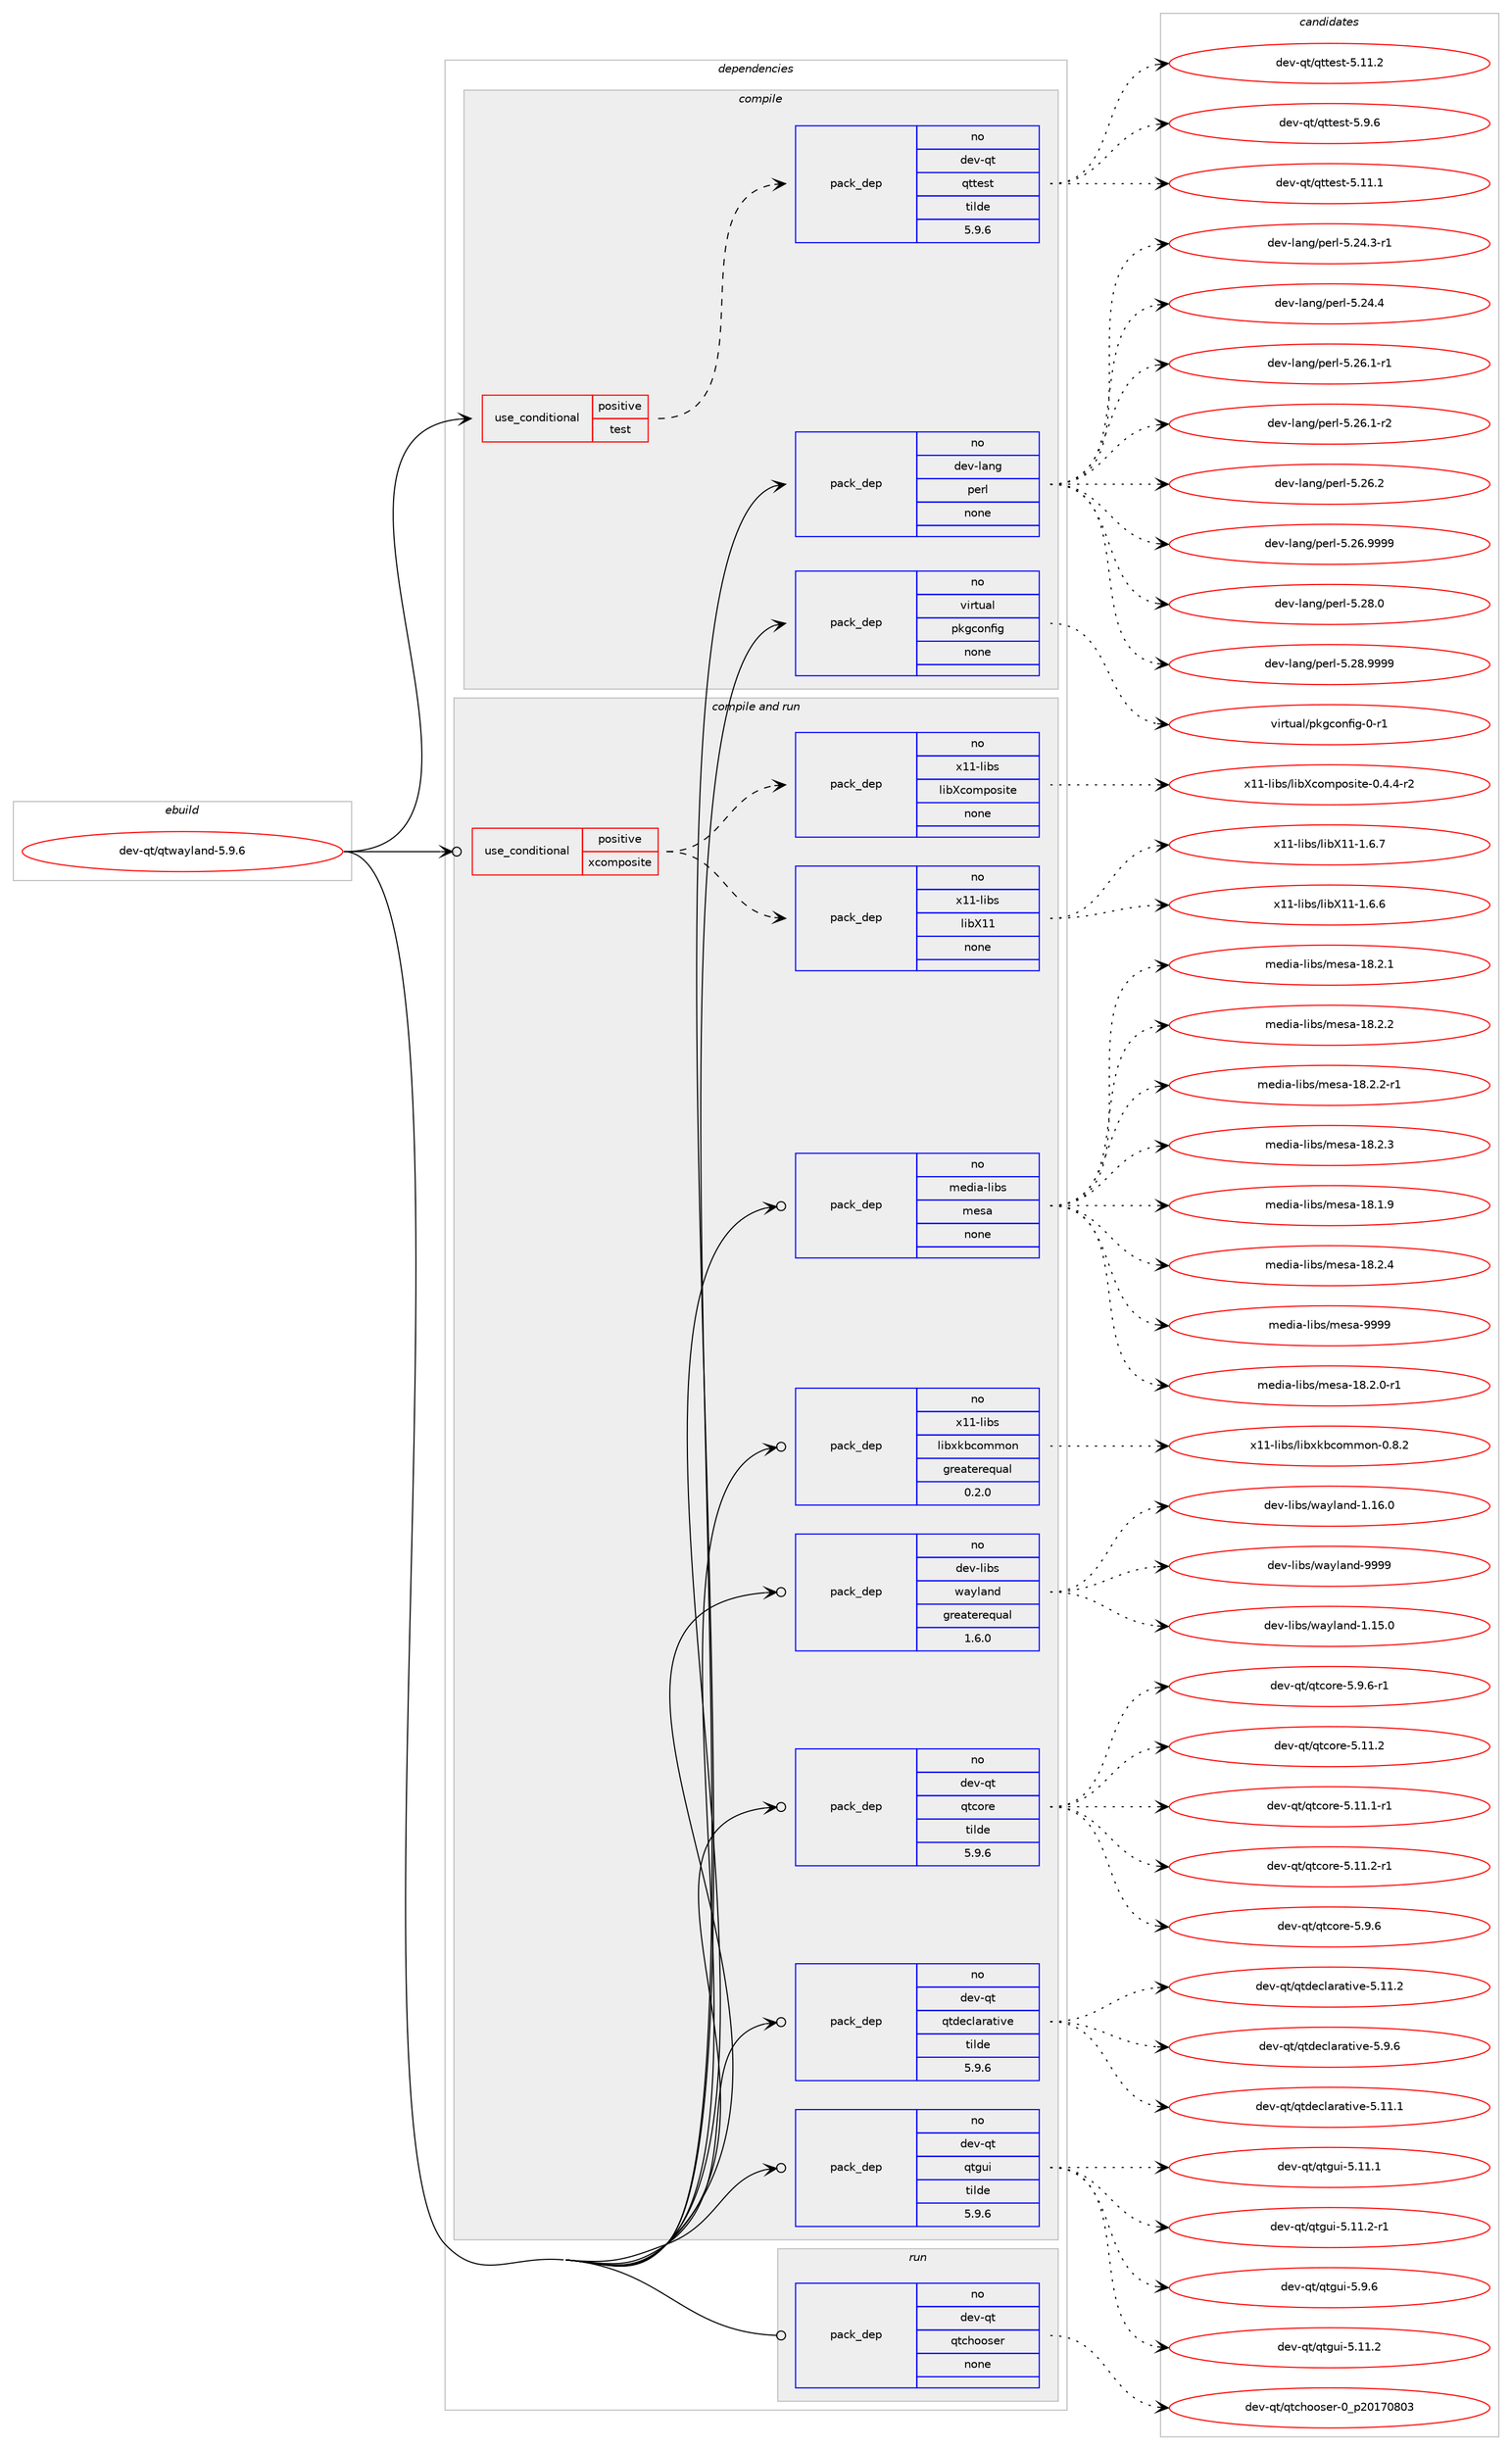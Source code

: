 digraph prolog {

# *************
# Graph options
# *************

newrank=true;
concentrate=true;
compound=true;
graph [rankdir=LR,fontname=Helvetica,fontsize=10,ranksep=1.5];#, ranksep=2.5, nodesep=0.2];
edge  [arrowhead=vee];
node  [fontname=Helvetica,fontsize=10];

# **********
# The ebuild
# **********

subgraph cluster_leftcol {
color=gray;
rank=same;
label=<<i>ebuild</i>>;
id [label="dev-qt/qtwayland-5.9.6", color=red, width=4, href="../dev-qt/qtwayland-5.9.6.svg"];
}

# ****************
# The dependencies
# ****************

subgraph cluster_midcol {
color=gray;
label=<<i>dependencies</i>>;
subgraph cluster_compile {
fillcolor="#eeeeee";
style=filled;
label=<<i>compile</i>>;
subgraph cond550 {
dependency3587 [label=<<TABLE BORDER="0" CELLBORDER="1" CELLSPACING="0" CELLPADDING="4"><TR><TD ROWSPAN="3" CELLPADDING="10">use_conditional</TD></TR><TR><TD>positive</TD></TR><TR><TD>test</TD></TR></TABLE>>, shape=none, color=red];
subgraph pack2930 {
dependency3588 [label=<<TABLE BORDER="0" CELLBORDER="1" CELLSPACING="0" CELLPADDING="4" WIDTH="220"><TR><TD ROWSPAN="6" CELLPADDING="30">pack_dep</TD></TR><TR><TD WIDTH="110">no</TD></TR><TR><TD>dev-qt</TD></TR><TR><TD>qttest</TD></TR><TR><TD>tilde</TD></TR><TR><TD>5.9.6</TD></TR></TABLE>>, shape=none, color=blue];
}
dependency3587:e -> dependency3588:w [weight=20,style="dashed",arrowhead="vee"];
}
id:e -> dependency3587:w [weight=20,style="solid",arrowhead="vee"];
subgraph pack2931 {
dependency3589 [label=<<TABLE BORDER="0" CELLBORDER="1" CELLSPACING="0" CELLPADDING="4" WIDTH="220"><TR><TD ROWSPAN="6" CELLPADDING="30">pack_dep</TD></TR><TR><TD WIDTH="110">no</TD></TR><TR><TD>dev-lang</TD></TR><TR><TD>perl</TD></TR><TR><TD>none</TD></TR><TR><TD></TD></TR></TABLE>>, shape=none, color=blue];
}
id:e -> dependency3589:w [weight=20,style="solid",arrowhead="vee"];
subgraph pack2932 {
dependency3590 [label=<<TABLE BORDER="0" CELLBORDER="1" CELLSPACING="0" CELLPADDING="4" WIDTH="220"><TR><TD ROWSPAN="6" CELLPADDING="30">pack_dep</TD></TR><TR><TD WIDTH="110">no</TD></TR><TR><TD>virtual</TD></TR><TR><TD>pkgconfig</TD></TR><TR><TD>none</TD></TR><TR><TD></TD></TR></TABLE>>, shape=none, color=blue];
}
id:e -> dependency3590:w [weight=20,style="solid",arrowhead="vee"];
}
subgraph cluster_compileandrun {
fillcolor="#eeeeee";
style=filled;
label=<<i>compile and run</i>>;
subgraph cond551 {
dependency3591 [label=<<TABLE BORDER="0" CELLBORDER="1" CELLSPACING="0" CELLPADDING="4"><TR><TD ROWSPAN="3" CELLPADDING="10">use_conditional</TD></TR><TR><TD>positive</TD></TR><TR><TD>xcomposite</TD></TR></TABLE>>, shape=none, color=red];
subgraph pack2933 {
dependency3592 [label=<<TABLE BORDER="0" CELLBORDER="1" CELLSPACING="0" CELLPADDING="4" WIDTH="220"><TR><TD ROWSPAN="6" CELLPADDING="30">pack_dep</TD></TR><TR><TD WIDTH="110">no</TD></TR><TR><TD>x11-libs</TD></TR><TR><TD>libX11</TD></TR><TR><TD>none</TD></TR><TR><TD></TD></TR></TABLE>>, shape=none, color=blue];
}
dependency3591:e -> dependency3592:w [weight=20,style="dashed",arrowhead="vee"];
subgraph pack2934 {
dependency3593 [label=<<TABLE BORDER="0" CELLBORDER="1" CELLSPACING="0" CELLPADDING="4" WIDTH="220"><TR><TD ROWSPAN="6" CELLPADDING="30">pack_dep</TD></TR><TR><TD WIDTH="110">no</TD></TR><TR><TD>x11-libs</TD></TR><TR><TD>libXcomposite</TD></TR><TR><TD>none</TD></TR><TR><TD></TD></TR></TABLE>>, shape=none, color=blue];
}
dependency3591:e -> dependency3593:w [weight=20,style="dashed",arrowhead="vee"];
}
id:e -> dependency3591:w [weight=20,style="solid",arrowhead="odotvee"];
subgraph pack2935 {
dependency3594 [label=<<TABLE BORDER="0" CELLBORDER="1" CELLSPACING="0" CELLPADDING="4" WIDTH="220"><TR><TD ROWSPAN="6" CELLPADDING="30">pack_dep</TD></TR><TR><TD WIDTH="110">no</TD></TR><TR><TD>dev-libs</TD></TR><TR><TD>wayland</TD></TR><TR><TD>greaterequal</TD></TR><TR><TD>1.6.0</TD></TR></TABLE>>, shape=none, color=blue];
}
id:e -> dependency3594:w [weight=20,style="solid",arrowhead="odotvee"];
subgraph pack2936 {
dependency3595 [label=<<TABLE BORDER="0" CELLBORDER="1" CELLSPACING="0" CELLPADDING="4" WIDTH="220"><TR><TD ROWSPAN="6" CELLPADDING="30">pack_dep</TD></TR><TR><TD WIDTH="110">no</TD></TR><TR><TD>dev-qt</TD></TR><TR><TD>qtcore</TD></TR><TR><TD>tilde</TD></TR><TR><TD>5.9.6</TD></TR></TABLE>>, shape=none, color=blue];
}
id:e -> dependency3595:w [weight=20,style="solid",arrowhead="odotvee"];
subgraph pack2937 {
dependency3596 [label=<<TABLE BORDER="0" CELLBORDER="1" CELLSPACING="0" CELLPADDING="4" WIDTH="220"><TR><TD ROWSPAN="6" CELLPADDING="30">pack_dep</TD></TR><TR><TD WIDTH="110">no</TD></TR><TR><TD>dev-qt</TD></TR><TR><TD>qtdeclarative</TD></TR><TR><TD>tilde</TD></TR><TR><TD>5.9.6</TD></TR></TABLE>>, shape=none, color=blue];
}
id:e -> dependency3596:w [weight=20,style="solid",arrowhead="odotvee"];
subgraph pack2938 {
dependency3597 [label=<<TABLE BORDER="0" CELLBORDER="1" CELLSPACING="0" CELLPADDING="4" WIDTH="220"><TR><TD ROWSPAN="6" CELLPADDING="30">pack_dep</TD></TR><TR><TD WIDTH="110">no</TD></TR><TR><TD>dev-qt</TD></TR><TR><TD>qtgui</TD></TR><TR><TD>tilde</TD></TR><TR><TD>5.9.6</TD></TR></TABLE>>, shape=none, color=blue];
}
id:e -> dependency3597:w [weight=20,style="solid",arrowhead="odotvee"];
subgraph pack2939 {
dependency3598 [label=<<TABLE BORDER="0" CELLBORDER="1" CELLSPACING="0" CELLPADDING="4" WIDTH="220"><TR><TD ROWSPAN="6" CELLPADDING="30">pack_dep</TD></TR><TR><TD WIDTH="110">no</TD></TR><TR><TD>media-libs</TD></TR><TR><TD>mesa</TD></TR><TR><TD>none</TD></TR><TR><TD></TD></TR></TABLE>>, shape=none, color=blue];
}
id:e -> dependency3598:w [weight=20,style="solid",arrowhead="odotvee"];
subgraph pack2940 {
dependency3599 [label=<<TABLE BORDER="0" CELLBORDER="1" CELLSPACING="0" CELLPADDING="4" WIDTH="220"><TR><TD ROWSPAN="6" CELLPADDING="30">pack_dep</TD></TR><TR><TD WIDTH="110">no</TD></TR><TR><TD>x11-libs</TD></TR><TR><TD>libxkbcommon</TD></TR><TR><TD>greaterequal</TD></TR><TR><TD>0.2.0</TD></TR></TABLE>>, shape=none, color=blue];
}
id:e -> dependency3599:w [weight=20,style="solid",arrowhead="odotvee"];
}
subgraph cluster_run {
fillcolor="#eeeeee";
style=filled;
label=<<i>run</i>>;
subgraph pack2941 {
dependency3600 [label=<<TABLE BORDER="0" CELLBORDER="1" CELLSPACING="0" CELLPADDING="4" WIDTH="220"><TR><TD ROWSPAN="6" CELLPADDING="30">pack_dep</TD></TR><TR><TD WIDTH="110">no</TD></TR><TR><TD>dev-qt</TD></TR><TR><TD>qtchooser</TD></TR><TR><TD>none</TD></TR><TR><TD></TD></TR></TABLE>>, shape=none, color=blue];
}
id:e -> dependency3600:w [weight=20,style="solid",arrowhead="odot"];
}
}

# **************
# The candidates
# **************

subgraph cluster_choices {
rank=same;
color=gray;
label=<<i>candidates</i>>;

subgraph choice2930 {
color=black;
nodesep=1;
choice100101118451131164711311611610111511645534649494649 [label="dev-qt/qttest-5.11.1", color=red, width=4,href="../dev-qt/qttest-5.11.1.svg"];
choice100101118451131164711311611610111511645534649494650 [label="dev-qt/qttest-5.11.2", color=red, width=4,href="../dev-qt/qttest-5.11.2.svg"];
choice1001011184511311647113116116101115116455346574654 [label="dev-qt/qttest-5.9.6", color=red, width=4,href="../dev-qt/qttest-5.9.6.svg"];
dependency3588:e -> choice100101118451131164711311611610111511645534649494649:w [style=dotted,weight="100"];
dependency3588:e -> choice100101118451131164711311611610111511645534649494650:w [style=dotted,weight="100"];
dependency3588:e -> choice1001011184511311647113116116101115116455346574654:w [style=dotted,weight="100"];
}
subgraph choice2931 {
color=black;
nodesep=1;
choice100101118451089711010347112101114108455346505246514511449 [label="dev-lang/perl-5.24.3-r1", color=red, width=4,href="../dev-lang/perl-5.24.3-r1.svg"];
choice10010111845108971101034711210111410845534650524652 [label="dev-lang/perl-5.24.4", color=red, width=4,href="../dev-lang/perl-5.24.4.svg"];
choice100101118451089711010347112101114108455346505446494511449 [label="dev-lang/perl-5.26.1-r1", color=red, width=4,href="../dev-lang/perl-5.26.1-r1.svg"];
choice100101118451089711010347112101114108455346505446494511450 [label="dev-lang/perl-5.26.1-r2", color=red, width=4,href="../dev-lang/perl-5.26.1-r2.svg"];
choice10010111845108971101034711210111410845534650544650 [label="dev-lang/perl-5.26.2", color=red, width=4,href="../dev-lang/perl-5.26.2.svg"];
choice10010111845108971101034711210111410845534650544657575757 [label="dev-lang/perl-5.26.9999", color=red, width=4,href="../dev-lang/perl-5.26.9999.svg"];
choice10010111845108971101034711210111410845534650564648 [label="dev-lang/perl-5.28.0", color=red, width=4,href="../dev-lang/perl-5.28.0.svg"];
choice10010111845108971101034711210111410845534650564657575757 [label="dev-lang/perl-5.28.9999", color=red, width=4,href="../dev-lang/perl-5.28.9999.svg"];
dependency3589:e -> choice100101118451089711010347112101114108455346505246514511449:w [style=dotted,weight="100"];
dependency3589:e -> choice10010111845108971101034711210111410845534650524652:w [style=dotted,weight="100"];
dependency3589:e -> choice100101118451089711010347112101114108455346505446494511449:w [style=dotted,weight="100"];
dependency3589:e -> choice100101118451089711010347112101114108455346505446494511450:w [style=dotted,weight="100"];
dependency3589:e -> choice10010111845108971101034711210111410845534650544650:w [style=dotted,weight="100"];
dependency3589:e -> choice10010111845108971101034711210111410845534650544657575757:w [style=dotted,weight="100"];
dependency3589:e -> choice10010111845108971101034711210111410845534650564648:w [style=dotted,weight="100"];
dependency3589:e -> choice10010111845108971101034711210111410845534650564657575757:w [style=dotted,weight="100"];
}
subgraph choice2932 {
color=black;
nodesep=1;
choice11810511411611797108471121071039911111010210510345484511449 [label="virtual/pkgconfig-0-r1", color=red, width=4,href="../virtual/pkgconfig-0-r1.svg"];
dependency3590:e -> choice11810511411611797108471121071039911111010210510345484511449:w [style=dotted,weight="100"];
}
subgraph choice2933 {
color=black;
nodesep=1;
choice120494945108105981154710810598884949454946544654 [label="x11-libs/libX11-1.6.6", color=red, width=4,href="../x11-libs/libX11-1.6.6.svg"];
choice120494945108105981154710810598884949454946544655 [label="x11-libs/libX11-1.6.7", color=red, width=4,href="../x11-libs/libX11-1.6.7.svg"];
dependency3592:e -> choice120494945108105981154710810598884949454946544654:w [style=dotted,weight="100"];
dependency3592:e -> choice120494945108105981154710810598884949454946544655:w [style=dotted,weight="100"];
}
subgraph choice2934 {
color=black;
nodesep=1;
choice12049494510810598115471081059888991111091121111151051161014548465246524511450 [label="x11-libs/libXcomposite-0.4.4-r2", color=red, width=4,href="../x11-libs/libXcomposite-0.4.4-r2.svg"];
dependency3593:e -> choice12049494510810598115471081059888991111091121111151051161014548465246524511450:w [style=dotted,weight="100"];
}
subgraph choice2935 {
color=black;
nodesep=1;
choice100101118451081059811547119971211089711010045494649534648 [label="dev-libs/wayland-1.15.0", color=red, width=4,href="../dev-libs/wayland-1.15.0.svg"];
choice100101118451081059811547119971211089711010045494649544648 [label="dev-libs/wayland-1.16.0", color=red, width=4,href="../dev-libs/wayland-1.16.0.svg"];
choice10010111845108105981154711997121108971101004557575757 [label="dev-libs/wayland-9999", color=red, width=4,href="../dev-libs/wayland-9999.svg"];
dependency3594:e -> choice100101118451081059811547119971211089711010045494649534648:w [style=dotted,weight="100"];
dependency3594:e -> choice100101118451081059811547119971211089711010045494649544648:w [style=dotted,weight="100"];
dependency3594:e -> choice10010111845108105981154711997121108971101004557575757:w [style=dotted,weight="100"];
}
subgraph choice2936 {
color=black;
nodesep=1;
choice10010111845113116471131169911111410145534649494650 [label="dev-qt/qtcore-5.11.2", color=red, width=4,href="../dev-qt/qtcore-5.11.2.svg"];
choice100101118451131164711311699111114101455346494946494511449 [label="dev-qt/qtcore-5.11.1-r1", color=red, width=4,href="../dev-qt/qtcore-5.11.1-r1.svg"];
choice100101118451131164711311699111114101455346494946504511449 [label="dev-qt/qtcore-5.11.2-r1", color=red, width=4,href="../dev-qt/qtcore-5.11.2-r1.svg"];
choice100101118451131164711311699111114101455346574654 [label="dev-qt/qtcore-5.9.6", color=red, width=4,href="../dev-qt/qtcore-5.9.6.svg"];
choice1001011184511311647113116991111141014553465746544511449 [label="dev-qt/qtcore-5.9.6-r1", color=red, width=4,href="../dev-qt/qtcore-5.9.6-r1.svg"];
dependency3595:e -> choice10010111845113116471131169911111410145534649494650:w [style=dotted,weight="100"];
dependency3595:e -> choice100101118451131164711311699111114101455346494946494511449:w [style=dotted,weight="100"];
dependency3595:e -> choice100101118451131164711311699111114101455346494946504511449:w [style=dotted,weight="100"];
dependency3595:e -> choice100101118451131164711311699111114101455346574654:w [style=dotted,weight="100"];
dependency3595:e -> choice1001011184511311647113116991111141014553465746544511449:w [style=dotted,weight="100"];
}
subgraph choice2937 {
color=black;
nodesep=1;
choice100101118451131164711311610010199108971149711610511810145534649494649 [label="dev-qt/qtdeclarative-5.11.1", color=red, width=4,href="../dev-qt/qtdeclarative-5.11.1.svg"];
choice100101118451131164711311610010199108971149711610511810145534649494650 [label="dev-qt/qtdeclarative-5.11.2", color=red, width=4,href="../dev-qt/qtdeclarative-5.11.2.svg"];
choice1001011184511311647113116100101991089711497116105118101455346574654 [label="dev-qt/qtdeclarative-5.9.6", color=red, width=4,href="../dev-qt/qtdeclarative-5.9.6.svg"];
dependency3596:e -> choice100101118451131164711311610010199108971149711610511810145534649494649:w [style=dotted,weight="100"];
dependency3596:e -> choice100101118451131164711311610010199108971149711610511810145534649494650:w [style=dotted,weight="100"];
dependency3596:e -> choice1001011184511311647113116100101991089711497116105118101455346574654:w [style=dotted,weight="100"];
}
subgraph choice2938 {
color=black;
nodesep=1;
choice100101118451131164711311610311710545534649494650 [label="dev-qt/qtgui-5.11.2", color=red, width=4,href="../dev-qt/qtgui-5.11.2.svg"];
choice100101118451131164711311610311710545534649494649 [label="dev-qt/qtgui-5.11.1", color=red, width=4,href="../dev-qt/qtgui-5.11.1.svg"];
choice1001011184511311647113116103117105455346494946504511449 [label="dev-qt/qtgui-5.11.2-r1", color=red, width=4,href="../dev-qt/qtgui-5.11.2-r1.svg"];
choice1001011184511311647113116103117105455346574654 [label="dev-qt/qtgui-5.9.6", color=red, width=4,href="../dev-qt/qtgui-5.9.6.svg"];
dependency3597:e -> choice100101118451131164711311610311710545534649494650:w [style=dotted,weight="100"];
dependency3597:e -> choice100101118451131164711311610311710545534649494649:w [style=dotted,weight="100"];
dependency3597:e -> choice1001011184511311647113116103117105455346494946504511449:w [style=dotted,weight="100"];
dependency3597:e -> choice1001011184511311647113116103117105455346574654:w [style=dotted,weight="100"];
}
subgraph choice2939 {
color=black;
nodesep=1;
choice1091011001059745108105981154710910111597454956465046484511449 [label="media-libs/mesa-18.2.0-r1", color=red, width=4,href="../media-libs/mesa-18.2.0-r1.svg"];
choice109101100105974510810598115471091011159745495646504649 [label="media-libs/mesa-18.2.1", color=red, width=4,href="../media-libs/mesa-18.2.1.svg"];
choice109101100105974510810598115471091011159745495646504650 [label="media-libs/mesa-18.2.2", color=red, width=4,href="../media-libs/mesa-18.2.2.svg"];
choice1091011001059745108105981154710910111597454956465046504511449 [label="media-libs/mesa-18.2.2-r1", color=red, width=4,href="../media-libs/mesa-18.2.2-r1.svg"];
choice109101100105974510810598115471091011159745495646504651 [label="media-libs/mesa-18.2.3", color=red, width=4,href="../media-libs/mesa-18.2.3.svg"];
choice109101100105974510810598115471091011159745495646494657 [label="media-libs/mesa-18.1.9", color=red, width=4,href="../media-libs/mesa-18.1.9.svg"];
choice109101100105974510810598115471091011159745495646504652 [label="media-libs/mesa-18.2.4", color=red, width=4,href="../media-libs/mesa-18.2.4.svg"];
choice10910110010597451081059811547109101115974557575757 [label="media-libs/mesa-9999", color=red, width=4,href="../media-libs/mesa-9999.svg"];
dependency3598:e -> choice1091011001059745108105981154710910111597454956465046484511449:w [style=dotted,weight="100"];
dependency3598:e -> choice109101100105974510810598115471091011159745495646504649:w [style=dotted,weight="100"];
dependency3598:e -> choice109101100105974510810598115471091011159745495646504650:w [style=dotted,weight="100"];
dependency3598:e -> choice1091011001059745108105981154710910111597454956465046504511449:w [style=dotted,weight="100"];
dependency3598:e -> choice109101100105974510810598115471091011159745495646504651:w [style=dotted,weight="100"];
dependency3598:e -> choice109101100105974510810598115471091011159745495646494657:w [style=dotted,weight="100"];
dependency3598:e -> choice109101100105974510810598115471091011159745495646504652:w [style=dotted,weight="100"];
dependency3598:e -> choice10910110010597451081059811547109101115974557575757:w [style=dotted,weight="100"];
}
subgraph choice2940 {
color=black;
nodesep=1;
choice1204949451081059811547108105981201079899111109109111110454846564650 [label="x11-libs/libxkbcommon-0.8.2", color=red, width=4,href="../x11-libs/libxkbcommon-0.8.2.svg"];
dependency3599:e -> choice1204949451081059811547108105981201079899111109109111110454846564650:w [style=dotted,weight="100"];
}
subgraph choice2941 {
color=black;
nodesep=1;
choice1001011184511311647113116991041111111151011144548951125048495548564851 [label="dev-qt/qtchooser-0_p20170803", color=red, width=4,href="../dev-qt/qtchooser-0_p20170803.svg"];
dependency3600:e -> choice1001011184511311647113116991041111111151011144548951125048495548564851:w [style=dotted,weight="100"];
}
}

}
